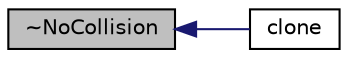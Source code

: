 digraph "~NoCollision"
{
  bgcolor="transparent";
  edge [fontname="Helvetica",fontsize="10",labelfontname="Helvetica",labelfontsize="10"];
  node [fontname="Helvetica",fontsize="10",shape=record];
  rankdir="LR";
  Node5 [label="~NoCollision",height=0.2,width=0.4,color="black", fillcolor="grey75", style="filled", fontcolor="black"];
  Node5 -> Node6 [dir="back",color="midnightblue",fontsize="10",style="solid",fontname="Helvetica"];
  Node6 [label="clone",height=0.2,width=0.4,color="black",URL="$a25141.html#a57a4c31d0af25c2048109ea2f6ef904a",tooltip="Construct and return a clone. "];
}
